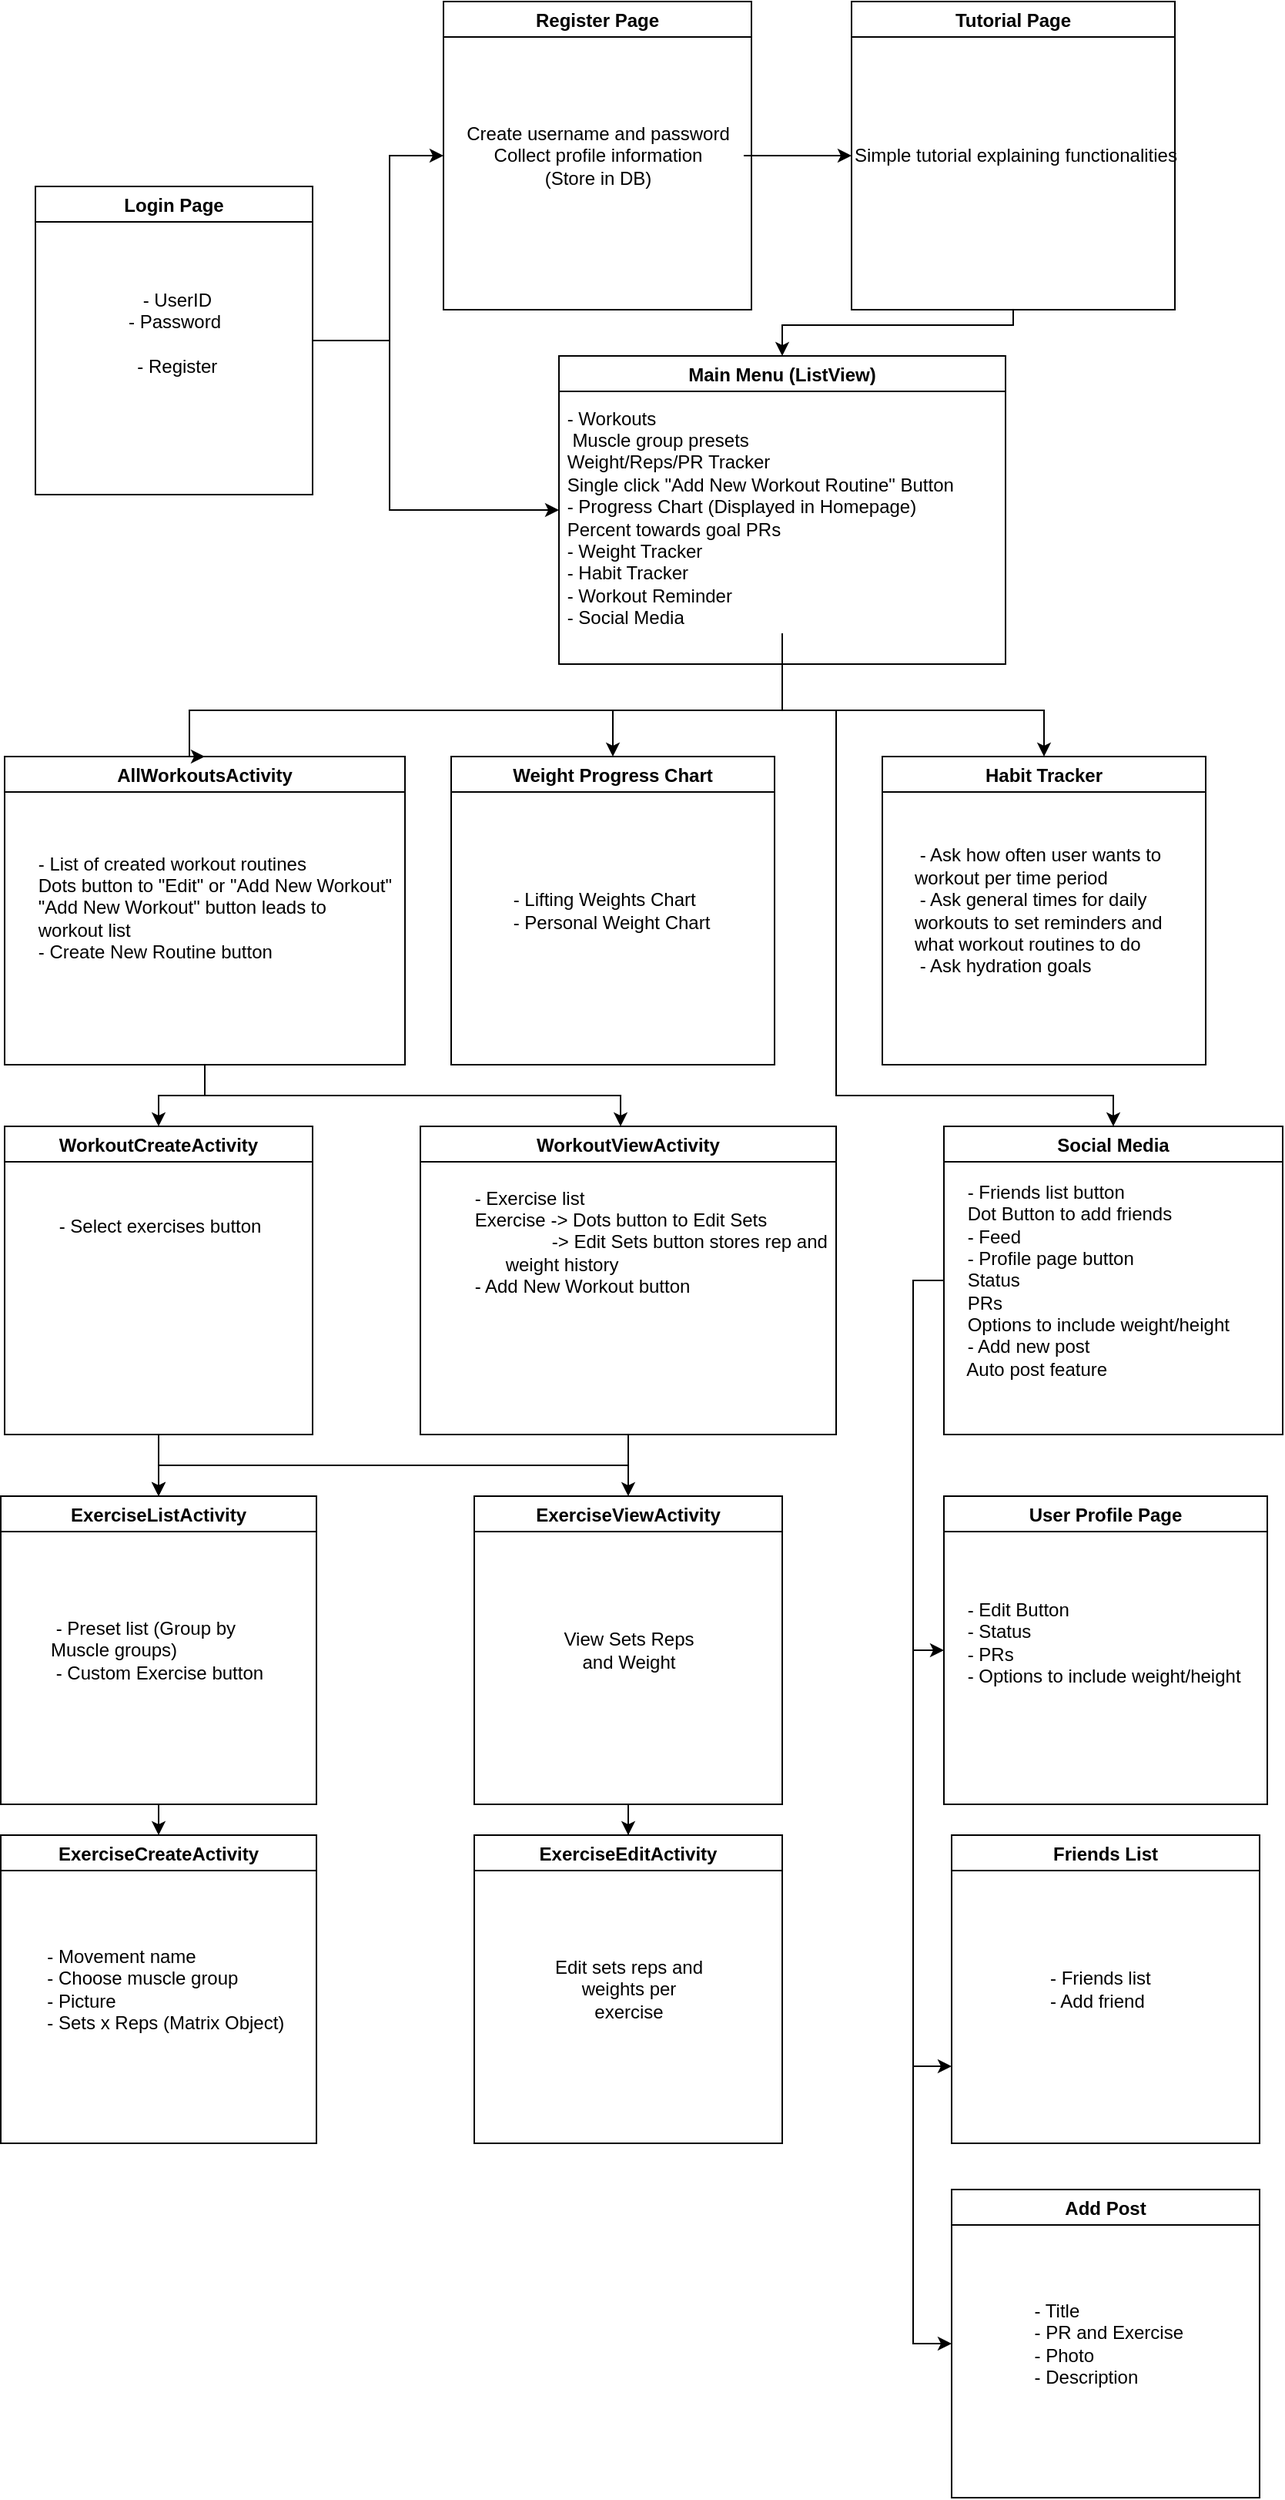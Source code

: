 <mxfile version="15.7.3" type="github">
  <diagram id="zmOnwcKQIsQHPDP5LsBc" name="Page-1">
    <mxGraphModel dx="824" dy="866" grid="1" gridSize="10" guides="1" tooltips="1" connect="1" arrows="1" fold="1" page="1" pageScale="1" pageWidth="850" pageHeight="1100" math="0" shadow="0">
      <root>
        <mxCell id="0" />
        <mxCell id="1" parent="0" />
        <mxCell id="tgv3AhOZy54zYLwPiy_E-6" style="edgeStyle=orthogonalEdgeStyle;rounded=0;orthogonalLoop=1;jettySize=auto;html=1;entryX=0;entryY=0.5;entryDx=0;entryDy=0;" parent="1" source="tgv3AhOZy54zYLwPiy_E-1" target="tgv3AhOZy54zYLwPiy_E-3" edge="1">
          <mxGeometry relative="1" as="geometry">
            <Array as="points">
              <mxPoint x="270" y="240" />
              <mxPoint x="270" y="120" />
            </Array>
          </mxGeometry>
        </mxCell>
        <mxCell id="tgv3AhOZy54zYLwPiy_E-7" style="edgeStyle=orthogonalEdgeStyle;rounded=0;orthogonalLoop=1;jettySize=auto;html=1;" parent="1" source="tgv3AhOZy54zYLwPiy_E-1" target="tgv3AhOZy54zYLwPiy_E-5" edge="1">
          <mxGeometry relative="1" as="geometry">
            <Array as="points">
              <mxPoint x="270" y="240" />
              <mxPoint x="270" y="350" />
            </Array>
          </mxGeometry>
        </mxCell>
        <mxCell id="tgv3AhOZy54zYLwPiy_E-1" value="Login Page" style="swimlane;" parent="1" vertex="1">
          <mxGeometry x="40" y="140" width="180" height="200" as="geometry" />
        </mxCell>
        <mxCell id="tgv3AhOZy54zYLwPiy_E-2" value="&amp;nbsp;- UserID&lt;br&gt;- Password&lt;br&gt;&lt;br&gt;&amp;nbsp;- Register" style="text;html=1;align=center;verticalAlign=middle;resizable=0;points=[];autosize=1;strokeColor=none;fillColor=none;" parent="tgv3AhOZy54zYLwPiy_E-1" vertex="1">
          <mxGeometry x="50" y="65" width="80" height="60" as="geometry" />
        </mxCell>
        <mxCell id="tgv3AhOZy54zYLwPiy_E-3" value="Register Page" style="swimlane;" parent="1" vertex="1">
          <mxGeometry x="305" y="20" width="200" height="200" as="geometry" />
        </mxCell>
        <mxCell id="tgv3AhOZy54zYLwPiy_E-4" value="Create username and password&lt;br&gt;Collect profile information&lt;br&gt;(Store in DB)" style="text;html=1;align=center;verticalAlign=middle;resizable=0;points=[];autosize=1;strokeColor=none;fillColor=none;" parent="tgv3AhOZy54zYLwPiy_E-3" vertex="1">
          <mxGeometry x="5" y="75" width="190" height="50" as="geometry" />
        </mxCell>
        <mxCell id="tgv3AhOZy54zYLwPiy_E-5" value="Main Menu (ListView)" style="swimlane;" parent="1" vertex="1">
          <mxGeometry x="380" y="250" width="290" height="200" as="geometry" />
        </mxCell>
        <mxCell id="tgv3AhOZy54zYLwPiy_E-8" value="&amp;nbsp;- Workouts&lt;br&gt;&lt;div&gt;&lt;span&gt;&amp;nbsp;&lt;/span&gt;&lt;span style=&quot;white-space: pre&quot;&gt; &lt;/span&gt;&lt;span&gt;Muscle group presets&lt;/span&gt;&lt;/div&gt;&lt;div&gt;&lt;span&gt;&lt;span style=&quot;white-space: pre&quot;&gt; &lt;/span&gt;Weight/Reps/PR Tracker&lt;br&gt;&lt;/span&gt;&lt;/div&gt;&lt;div&gt;&lt;span&gt;&lt;span style=&quot;white-space: pre&quot;&gt; &lt;/span&gt;Single click &quot;Add New Workout Routine&quot; Button&lt;br&gt;&lt;/span&gt;&lt;/div&gt;&lt;div&gt;&lt;span&gt;&amp;nbsp;- Progress Chart (Displayed in Homepage)&lt;/span&gt;&lt;/div&gt;&lt;div&gt;&lt;span&gt;&lt;span style=&quot;white-space: pre&quot;&gt; &lt;/span&gt;Percent towards goal PRs&lt;br&gt;&lt;/span&gt;&lt;/div&gt;&lt;div&gt;&lt;span&gt;&amp;nbsp;- Weight Tracker&lt;/span&gt;&lt;/div&gt;&lt;div&gt;&lt;span&gt;&amp;nbsp;- Habit Tracker&lt;/span&gt;&lt;/div&gt;&lt;div&gt;&lt;span&gt;&amp;nbsp;- Workout Reminder&lt;/span&gt;&lt;/div&gt;&lt;div&gt;&lt;span&gt;&amp;nbsp;- Social Media&amp;nbsp;&lt;/span&gt;&lt;/div&gt;" style="text;html=1;align=left;verticalAlign=middle;resizable=0;points=[];autosize=1;strokeColor=none;fillColor=none;" parent="tgv3AhOZy54zYLwPiy_E-5" vertex="1">
          <mxGeometry y="30" width="290" height="150" as="geometry" />
        </mxCell>
        <mxCell id="tgv3AhOZy54zYLwPiy_E-16" style="edgeStyle=orthogonalEdgeStyle;rounded=0;orthogonalLoop=1;jettySize=auto;html=1;entryX=0.5;entryY=0;entryDx=0;entryDy=0;" parent="1" source="tgv3AhOZy54zYLwPiy_E-13" target="tgv3AhOZy54zYLwPiy_E-5" edge="1">
          <mxGeometry relative="1" as="geometry">
            <Array as="points">
              <mxPoint x="675" y="230" />
              <mxPoint x="525" y="230" />
            </Array>
          </mxGeometry>
        </mxCell>
        <mxCell id="tgv3AhOZy54zYLwPiy_E-13" value="Tutorial Page" style="swimlane;align=center;" parent="1" vertex="1">
          <mxGeometry x="570" y="20" width="210" height="200" as="geometry" />
        </mxCell>
        <mxCell id="tgv3AhOZy54zYLwPiy_E-14" value="Simple tutorial explaining functionalities" style="text;html=1;align=left;verticalAlign=middle;resizable=0;points=[];autosize=1;strokeColor=none;fillColor=none;" parent="tgv3AhOZy54zYLwPiy_E-13" vertex="1">
          <mxGeometry y="90" width="220" height="20" as="geometry" />
        </mxCell>
        <mxCell id="tgv3AhOZy54zYLwPiy_E-15" style="edgeStyle=orthogonalEdgeStyle;rounded=0;orthogonalLoop=1;jettySize=auto;html=1;" parent="1" source="tgv3AhOZy54zYLwPiy_E-4" target="tgv3AhOZy54zYLwPiy_E-14" edge="1">
          <mxGeometry relative="1" as="geometry" />
        </mxCell>
        <mxCell id="tgv3AhOZy54zYLwPiy_E-36" style="edgeStyle=orthogonalEdgeStyle;rounded=0;orthogonalLoop=1;jettySize=auto;html=1;entryX=0.5;entryY=0;entryDx=0;entryDy=0;" parent="1" source="tgv3AhOZy54zYLwPiy_E-17" target="tgv3AhOZy54zYLwPiy_E-27" edge="1">
          <mxGeometry relative="1" as="geometry" />
        </mxCell>
        <mxCell id="tgv3AhOZy54zYLwPiy_E-37" style="edgeStyle=orthogonalEdgeStyle;rounded=0;orthogonalLoop=1;jettySize=auto;html=1;" parent="1" source="tgv3AhOZy54zYLwPiy_E-17" target="tgv3AhOZy54zYLwPiy_E-28" edge="1">
          <mxGeometry relative="1" as="geometry">
            <Array as="points">
              <mxPoint x="150" y="730" />
              <mxPoint x="420" y="730" />
            </Array>
          </mxGeometry>
        </mxCell>
        <mxCell id="tgv3AhOZy54zYLwPiy_E-17" value="AllWorkoutsActivity" style="swimlane;align=center;" parent="1" vertex="1">
          <mxGeometry x="20" y="510" width="260" height="200" as="geometry" />
        </mxCell>
        <mxCell id="tgv3AhOZy54zYLwPiy_E-25" value="&lt;div style=&quot;text-align: left&quot;&gt;&lt;span&gt;&amp;nbsp;- List of created workout routines&lt;/span&gt;&lt;/div&gt;&lt;span style=&quot;white-space: pre&quot;&gt;&lt;div style=&quot;text-align: left&quot;&gt;&lt;span&gt; &lt;/span&gt;Dots button to &quot;Edit&quot; or &quot;Add New Workout&quot;&lt;/div&gt;&lt;div style=&quot;text-align: left&quot;&gt;&lt;span style=&quot;white-space: pre&quot;&gt; &lt;/span&gt;&quot;Add New Workout&quot; button leads to &lt;br&gt;&lt;/div&gt;&lt;div style=&quot;text-align: left&quot;&gt;&lt;span style=&quot;white-space: pre&quot;&gt; &lt;/span&gt;workout list&lt;br&gt;&lt;/div&gt;&lt;div style=&quot;text-align: left&quot;&gt; - Create New Routine button&lt;/div&gt;&lt;/span&gt;" style="text;html=1;strokeColor=none;fillColor=none;align=center;verticalAlign=middle;whiteSpace=wrap;rounded=0;" parent="tgv3AhOZy54zYLwPiy_E-17" vertex="1">
          <mxGeometry x="70" y="72.5" width="130" height="50" as="geometry" />
        </mxCell>
        <mxCell id="tgv3AhOZy54zYLwPiy_E-18" value="Weight Progress Chart" style="swimlane;align=center;" parent="1" vertex="1">
          <mxGeometry x="310" y="510" width="210" height="200" as="geometry" />
        </mxCell>
        <mxCell id="tgv3AhOZy54zYLwPiy_E-20" value="&amp;nbsp;- Lifting Weights Chart&lt;br&gt;&lt;div&gt;&lt;span&gt;&amp;nbsp;- Personal Weight Chart&lt;/span&gt;&lt;/div&gt;" style="text;html=1;strokeColor=none;fillColor=none;align=left;verticalAlign=middle;whiteSpace=wrap;rounded=0;" parent="tgv3AhOZy54zYLwPiy_E-18" vertex="1">
          <mxGeometry x="35" y="85" width="140" height="30" as="geometry" />
        </mxCell>
        <mxCell id="tgv3AhOZy54zYLwPiy_E-19" value="Habit Tracker" style="swimlane;align=center;" parent="1" vertex="1">
          <mxGeometry x="590" y="510" width="210" height="200" as="geometry" />
        </mxCell>
        <mxCell id="tgv3AhOZy54zYLwPiy_E-24" value="&lt;div style=&quot;text-align: left&quot;&gt;&lt;span&gt;&amp;nbsp;- Ask how often user wants to workout per time period&lt;/span&gt;&lt;/div&gt;&lt;div style=&quot;text-align: left&quot;&gt;&lt;span&gt;&amp;nbsp;- Ask general times for daily workouts to set reminders and what workout routines to do&lt;/span&gt;&lt;/div&gt;&lt;div style=&quot;text-align: left&quot;&gt;&lt;span&gt;&amp;nbsp;- Ask hydration goals&lt;/span&gt;&lt;/div&gt;" style="text;html=1;strokeColor=none;fillColor=none;align=center;verticalAlign=middle;whiteSpace=wrap;rounded=0;" parent="tgv3AhOZy54zYLwPiy_E-19" vertex="1">
          <mxGeometry x="20" y="77.5" width="180" height="45" as="geometry" />
        </mxCell>
        <mxCell id="tgv3AhOZy54zYLwPiy_E-21" style="edgeStyle=orthogonalEdgeStyle;rounded=0;orthogonalLoop=1;jettySize=auto;html=1;entryX=0.5;entryY=0;entryDx=0;entryDy=0;" parent="1" source="tgv3AhOZy54zYLwPiy_E-8" target="tgv3AhOZy54zYLwPiy_E-17" edge="1">
          <mxGeometry relative="1" as="geometry">
            <Array as="points">
              <mxPoint x="525" y="480" />
              <mxPoint x="140" y="480" />
              <mxPoint x="140" y="510" />
            </Array>
          </mxGeometry>
        </mxCell>
        <mxCell id="tgv3AhOZy54zYLwPiy_E-22" style="edgeStyle=orthogonalEdgeStyle;rounded=0;orthogonalLoop=1;jettySize=auto;html=1;" parent="1" source="tgv3AhOZy54zYLwPiy_E-8" target="tgv3AhOZy54zYLwPiy_E-18" edge="1">
          <mxGeometry relative="1" as="geometry">
            <Array as="points">
              <mxPoint x="525" y="480" />
              <mxPoint x="415" y="480" />
            </Array>
          </mxGeometry>
        </mxCell>
        <mxCell id="tgv3AhOZy54zYLwPiy_E-23" style="edgeStyle=orthogonalEdgeStyle;rounded=0;orthogonalLoop=1;jettySize=auto;html=1;entryX=0.5;entryY=0;entryDx=0;entryDy=0;" parent="1" source="tgv3AhOZy54zYLwPiy_E-8" target="tgv3AhOZy54zYLwPiy_E-19" edge="1">
          <mxGeometry relative="1" as="geometry">
            <Array as="points">
              <mxPoint x="525" y="480" />
              <mxPoint x="695" y="480" />
            </Array>
          </mxGeometry>
        </mxCell>
        <mxCell id="1iLiF3XhTbLnf349SCtz-6" style="edgeStyle=orthogonalEdgeStyle;rounded=0;orthogonalLoop=1;jettySize=auto;html=1;exitX=0.5;exitY=1;exitDx=0;exitDy=0;entryX=0.5;entryY=0;entryDx=0;entryDy=0;" edge="1" parent="1" source="tgv3AhOZy54zYLwPiy_E-27" target="tgv3AhOZy54zYLwPiy_E-30">
          <mxGeometry relative="1" as="geometry" />
        </mxCell>
        <mxCell id="tgv3AhOZy54zYLwPiy_E-27" value="WorkoutCreateActivity" style="swimlane;align=center;" parent="1" vertex="1">
          <mxGeometry x="20" y="750" width="200" height="200" as="geometry" />
        </mxCell>
        <mxCell id="tgv3AhOZy54zYLwPiy_E-29" value="&amp;nbsp;- Select exercises button" style="text;html=1;strokeColor=none;fillColor=none;align=left;verticalAlign=middle;whiteSpace=wrap;rounded=0;" parent="tgv3AhOZy54zYLwPiy_E-27" vertex="1">
          <mxGeometry x="30" y="50" width="140" height="30" as="geometry" />
        </mxCell>
        <mxCell id="tgv3AhOZy54zYLwPiy_E-35" style="edgeStyle=orthogonalEdgeStyle;rounded=0;orthogonalLoop=1;jettySize=auto;html=1;exitX=0.5;exitY=1;exitDx=0;exitDy=0;entryX=0.5;entryY=0;entryDx=0;entryDy=0;" parent="1" source="tgv3AhOZy54zYLwPiy_E-28" edge="1" target="tgv3AhOZy54zYLwPiy_E-30">
          <mxGeometry relative="1" as="geometry">
            <mxPoint x="230" y="1080" as="targetPoint" />
            <Array as="points">
              <mxPoint x="425" y="970" />
              <mxPoint x="120" y="970" />
            </Array>
          </mxGeometry>
        </mxCell>
        <mxCell id="UToVVFBdr0eM3b9vEzug-3" style="edgeStyle=orthogonalEdgeStyle;rounded=0;orthogonalLoop=1;jettySize=auto;html=1;" parent="1" source="tgv3AhOZy54zYLwPiy_E-28" target="UToVVFBdr0eM3b9vEzug-1" edge="1">
          <mxGeometry relative="1" as="geometry" />
        </mxCell>
        <mxCell id="tgv3AhOZy54zYLwPiy_E-28" value="WorkoutViewActivity" style="swimlane;align=center;" parent="1" vertex="1">
          <mxGeometry x="290" y="750" width="270" height="200" as="geometry" />
        </mxCell>
        <mxCell id="tgv3AhOZy54zYLwPiy_E-34" value="&amp;nbsp;- Exercise list&lt;br&gt;&lt;span style=&quot;white-space: pre&quot;&gt; &lt;/span&gt;Exercise -&amp;gt; Dots button to Edit Sets&lt;br&gt;&lt;span style=&quot;white-space: pre&quot;&gt; &lt;/span&gt;&amp;nbsp; &amp;nbsp; &amp;nbsp; &amp;nbsp; &amp;nbsp; &amp;nbsp; &amp;nbsp; &amp;nbsp;-&amp;gt; Edit Sets button stores rep and &lt;span style=&quot;white-space: pre&quot;&gt; &lt;/span&gt;&amp;nbsp; &amp;nbsp; &amp;nbsp; &amp;nbsp; &amp;nbsp; &amp;nbsp; &amp;nbsp; &amp;nbsp;weight history&lt;br&gt;&amp;nbsp;- Add New Workout button" style="text;html=1;strokeColor=none;fillColor=none;align=left;verticalAlign=middle;whiteSpace=wrap;rounded=0;" parent="tgv3AhOZy54zYLwPiy_E-28" vertex="1">
          <mxGeometry x="30" y="60" width="270" height="30" as="geometry" />
        </mxCell>
        <mxCell id="1iLiF3XhTbLnf349SCtz-5" style="edgeStyle=orthogonalEdgeStyle;rounded=0;orthogonalLoop=1;jettySize=auto;html=1;exitX=0.5;exitY=1;exitDx=0;exitDy=0;entryX=0.5;entryY=0;entryDx=0;entryDy=0;" edge="1" parent="1" source="tgv3AhOZy54zYLwPiy_E-30" target="tgv3AhOZy54zYLwPiy_E-32">
          <mxGeometry relative="1" as="geometry" />
        </mxCell>
        <mxCell id="tgv3AhOZy54zYLwPiy_E-30" value="ExerciseListActivity" style="swimlane;align=center;" parent="1" vertex="1">
          <mxGeometry x="17.5" y="990" width="205" height="200" as="geometry" />
        </mxCell>
        <mxCell id="tgv3AhOZy54zYLwPiy_E-31" value="&amp;nbsp;- Preset list (Group by Muscle groups)&lt;br&gt;&amp;nbsp;- Custom Exercise button" style="text;html=1;strokeColor=none;fillColor=none;align=left;verticalAlign=middle;whiteSpace=wrap;rounded=0;" parent="tgv3AhOZy54zYLwPiy_E-30" vertex="1">
          <mxGeometry x="30" y="85" width="150" height="30" as="geometry" />
        </mxCell>
        <mxCell id="tgv3AhOZy54zYLwPiy_E-32" value="ExerciseCreateActivity" style="swimlane;align=center;startSize=23;" parent="1" vertex="1">
          <mxGeometry x="17.5" y="1210" width="205" height="200" as="geometry" />
        </mxCell>
        <mxCell id="tgv3AhOZy54zYLwPiy_E-33" value="&lt;div style=&quot;text-align: left&quot;&gt;&lt;span&gt;&amp;nbsp;- Movement name&amp;nbsp;&lt;/span&gt;&lt;/div&gt;&lt;div style=&quot;text-align: left&quot;&gt;&lt;span&gt;&amp;nbsp;- Choose muscle group&lt;/span&gt;&lt;/div&gt;&lt;div style=&quot;text-align: left&quot;&gt;&lt;span&gt;&amp;nbsp;- Picture&amp;nbsp;&lt;/span&gt;&lt;/div&gt;&lt;div style=&quot;text-align: left&quot;&gt;&lt;span&gt;&amp;nbsp;- Sets x Reps (Matrix Object)&lt;/span&gt;&lt;/div&gt;" style="text;html=1;strokeColor=none;fillColor=none;align=center;verticalAlign=middle;whiteSpace=wrap;rounded=0;" parent="tgv3AhOZy54zYLwPiy_E-32" vertex="1">
          <mxGeometry x="25" y="85" width="160" height="30" as="geometry" />
        </mxCell>
        <mxCell id="UToVVFBdr0eM3b9vEzug-4" style="edgeStyle=orthogonalEdgeStyle;rounded=0;orthogonalLoop=1;jettySize=auto;html=1;" parent="1" source="tgv3AhOZy54zYLwPiy_E-43" target="tgv3AhOZy54zYLwPiy_E-46" edge="1">
          <mxGeometry relative="1" as="geometry">
            <Array as="points">
              <mxPoint x="610" y="850" />
              <mxPoint x="610" y="1360" />
            </Array>
          </mxGeometry>
        </mxCell>
        <mxCell id="UToVVFBdr0eM3b9vEzug-5" style="edgeStyle=orthogonalEdgeStyle;rounded=0;orthogonalLoop=1;jettySize=auto;html=1;entryX=0;entryY=0.5;entryDx=0;entryDy=0;" parent="1" source="tgv3AhOZy54zYLwPiy_E-43" target="tgv3AhOZy54zYLwPiy_E-52" edge="1">
          <mxGeometry relative="1" as="geometry">
            <Array as="points">
              <mxPoint x="610" y="850" />
              <mxPoint x="610" y="1540" />
            </Array>
          </mxGeometry>
        </mxCell>
        <mxCell id="UToVVFBdr0eM3b9vEzug-6" style="edgeStyle=orthogonalEdgeStyle;rounded=0;orthogonalLoop=1;jettySize=auto;html=1;entryX=0;entryY=0.5;entryDx=0;entryDy=0;" parent="1" source="tgv3AhOZy54zYLwPiy_E-43" target="tgv3AhOZy54zYLwPiy_E-48" edge="1">
          <mxGeometry relative="1" as="geometry">
            <Array as="points">
              <mxPoint x="610" y="850" />
              <mxPoint x="610" y="1090" />
            </Array>
          </mxGeometry>
        </mxCell>
        <mxCell id="tgv3AhOZy54zYLwPiy_E-43" value="Social Media" style="swimlane;align=center;" parent="1" vertex="1">
          <mxGeometry x="630" y="750" width="220" height="200" as="geometry" />
        </mxCell>
        <mxCell id="tgv3AhOZy54zYLwPiy_E-44" value="&amp;nbsp;- Friends list button&lt;br&gt;&lt;span style=&quot;white-space: pre&quot;&gt; &lt;/span&gt;Dot Button to add friends&lt;br&gt;&amp;nbsp;- Feed&lt;br&gt;&amp;nbsp;- Profile page button&lt;br&gt;&lt;span style=&quot;white-space: pre&quot;&gt; &lt;/span&gt;Status&lt;br&gt;&lt;span style=&quot;white-space: pre&quot;&gt; &lt;/span&gt;PRs&lt;br&gt;&lt;span style=&quot;white-space: pre&quot;&gt; &lt;/span&gt;Options to include weight/height&lt;br&gt;&amp;nbsp;- Add new post&lt;br&gt;&lt;span style=&quot;white-space: pre&quot;&gt; &lt;/span&gt;Auto post feature" style="text;html=1;strokeColor=none;fillColor=none;align=left;verticalAlign=middle;whiteSpace=wrap;rounded=0;" parent="tgv3AhOZy54zYLwPiy_E-43" vertex="1">
          <mxGeometry x="10" y="85" width="200" height="30" as="geometry" />
        </mxCell>
        <mxCell id="tgv3AhOZy54zYLwPiy_E-45" style="edgeStyle=orthogonalEdgeStyle;rounded=0;orthogonalLoop=1;jettySize=auto;html=1;entryX=0.5;entryY=0;entryDx=0;entryDy=0;" parent="1" target="tgv3AhOZy54zYLwPiy_E-43" edge="1">
          <mxGeometry relative="1" as="geometry">
            <Array as="points">
              <mxPoint x="525" y="480" />
              <mxPoint x="560" y="480" />
              <mxPoint x="560" y="730" />
              <mxPoint x="740" y="730" />
            </Array>
            <mxPoint x="525" y="430" as="sourcePoint" />
          </mxGeometry>
        </mxCell>
        <mxCell id="tgv3AhOZy54zYLwPiy_E-46" value="Friends List" style="swimlane;align=center;" parent="1" vertex="1">
          <mxGeometry x="635" y="1210" width="200" height="200" as="geometry" />
        </mxCell>
        <mxCell id="tgv3AhOZy54zYLwPiy_E-47" value="&lt;div style=&quot;text-align: left&quot;&gt;&lt;span&gt;&amp;nbsp;- Friends list&lt;/span&gt;&lt;/div&gt;&lt;div style=&quot;text-align: left&quot;&gt;&lt;span&gt;&amp;nbsp;- Add friend&lt;/span&gt;&lt;/div&gt;" style="text;html=1;strokeColor=none;fillColor=none;align=center;verticalAlign=middle;whiteSpace=wrap;rounded=0;" parent="tgv3AhOZy54zYLwPiy_E-46" vertex="1">
          <mxGeometry x="45" y="60" width="100" height="80" as="geometry" />
        </mxCell>
        <mxCell id="tgv3AhOZy54zYLwPiy_E-48" value="User Profile Page" style="swimlane;align=center;" parent="1" vertex="1">
          <mxGeometry x="630" y="990" width="210" height="200" as="geometry" />
        </mxCell>
        <mxCell id="tgv3AhOZy54zYLwPiy_E-49" value="&amp;nbsp;- Edit Button&lt;br&gt;&lt;span&gt;&amp;nbsp;- Status&lt;/span&gt;&lt;br&gt;&lt;span&gt;&lt;/span&gt;&lt;span&gt;&amp;nbsp;- PRs&lt;/span&gt;&lt;br&gt;&lt;span&gt;&lt;/span&gt;&lt;span&gt;&amp;nbsp;- Options to include weight/height&lt;/span&gt;" style="text;html=1;strokeColor=none;fillColor=none;align=left;verticalAlign=middle;whiteSpace=wrap;rounded=0;" parent="tgv3AhOZy54zYLwPiy_E-48" vertex="1">
          <mxGeometry x="10" y="80" width="200" height="30" as="geometry" />
        </mxCell>
        <mxCell id="tgv3AhOZy54zYLwPiy_E-52" value="Add Post" style="swimlane;align=center;" parent="1" vertex="1">
          <mxGeometry x="635" y="1440" width="200" height="200" as="geometry" />
        </mxCell>
        <mxCell id="tgv3AhOZy54zYLwPiy_E-53" value="&lt;div style=&quot;text-align: left&quot;&gt;&lt;span&gt;&amp;nbsp;- Title&lt;/span&gt;&lt;/div&gt;&lt;div style=&quot;text-align: left&quot;&gt;&lt;span&gt;&amp;nbsp;- PR and Exercise&lt;/span&gt;&lt;/div&gt;&lt;div style=&quot;text-align: left&quot;&gt;&lt;span&gt;&amp;nbsp;- Photo&lt;/span&gt;&lt;/div&gt;&lt;div style=&quot;text-align: left&quot;&gt;&lt;span&gt;&amp;nbsp;- Description&lt;/span&gt;&lt;/div&gt;" style="text;html=1;strokeColor=none;fillColor=none;align=center;verticalAlign=middle;whiteSpace=wrap;rounded=0;" parent="tgv3AhOZy54zYLwPiy_E-52" vertex="1">
          <mxGeometry x="42.5" y="67.5" width="115" height="65" as="geometry" />
        </mxCell>
        <mxCell id="1iLiF3XhTbLnf349SCtz-3" value="" style="edgeStyle=orthogonalEdgeStyle;rounded=0;orthogonalLoop=1;jettySize=auto;html=1;entryX=0.5;entryY=0;entryDx=0;entryDy=0;" edge="1" parent="1" source="UToVVFBdr0eM3b9vEzug-1" target="1iLiF3XhTbLnf349SCtz-1">
          <mxGeometry relative="1" as="geometry" />
        </mxCell>
        <mxCell id="UToVVFBdr0eM3b9vEzug-1" value="ExerciseViewActivity" style="swimlane;" parent="1" vertex="1">
          <mxGeometry x="325" y="990" width="200" height="200" as="geometry" />
        </mxCell>
        <mxCell id="UToVVFBdr0eM3b9vEzug-2" value="View Sets Reps and Weight" style="text;html=1;strokeColor=none;fillColor=none;align=center;verticalAlign=middle;whiteSpace=wrap;rounded=0;" parent="UToVVFBdr0eM3b9vEzug-1" vertex="1">
          <mxGeometry x="47.5" y="85" width="105" height="30" as="geometry" />
        </mxCell>
        <mxCell id="1iLiF3XhTbLnf349SCtz-1" value="ExerciseEditActivity" style="swimlane;" vertex="1" parent="1">
          <mxGeometry x="325" y="1210" width="200" height="200" as="geometry" />
        </mxCell>
        <mxCell id="1iLiF3XhTbLnf349SCtz-2" value="Edit sets reps and weights per exercise" style="text;html=1;strokeColor=none;fillColor=none;align=center;verticalAlign=middle;whiteSpace=wrap;rounded=0;" vertex="1" parent="1iLiF3XhTbLnf349SCtz-1">
          <mxGeometry x="47.5" y="85" width="105" height="30" as="geometry" />
        </mxCell>
      </root>
    </mxGraphModel>
  </diagram>
</mxfile>
